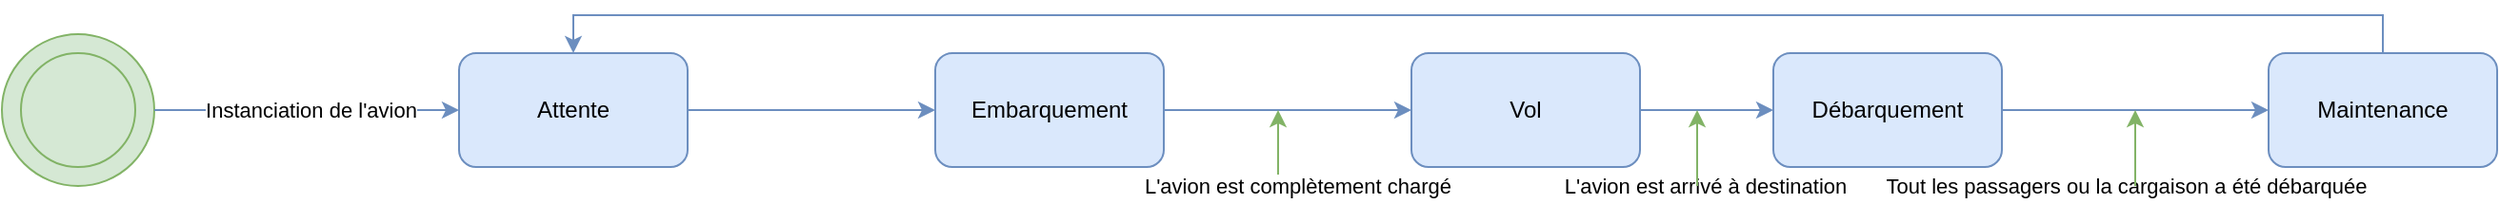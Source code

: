 <mxfile version="26.3.0">
  <diagram name="Page-1" id="kgnmkztadasvNqB1lCAR">
    <mxGraphModel dx="828" dy="503" grid="1" gridSize="10" guides="1" tooltips="1" connect="1" arrows="1" fold="1" page="1" pageScale="1" pageWidth="850" pageHeight="1100" math="0" shadow="0">
      <root>
        <mxCell id="0" />
        <mxCell id="1" parent="0" />
        <mxCell id="qm3uMAphaem3InAArTcg-3" value="" style="group" vertex="1" connectable="0" parent="1">
          <mxGeometry y="300" width="80" height="80" as="geometry" />
        </mxCell>
        <mxCell id="qm3uMAphaem3InAArTcg-1" value="" style="ellipse;whiteSpace=wrap;html=1;aspect=fixed;fillColor=#d5e8d4;strokeColor=#82b366;" vertex="1" parent="qm3uMAphaem3InAArTcg-3">
          <mxGeometry width="80" height="80" as="geometry" />
        </mxCell>
        <mxCell id="qm3uMAphaem3InAArTcg-2" value="" style="ellipse;whiteSpace=wrap;html=1;aspect=fixed;fillColor=#d5e8d4;strokeColor=#82b366;" vertex="1" parent="qm3uMAphaem3InAArTcg-3">
          <mxGeometry x="10" y="10" width="60" height="60" as="geometry" />
        </mxCell>
        <mxCell id="qm3uMAphaem3InAArTcg-10" style="edgeStyle=orthogonalEdgeStyle;rounded=0;orthogonalLoop=1;jettySize=auto;html=1;exitX=1;exitY=0.5;exitDx=0;exitDy=0;fillColor=#dae8fc;strokeColor=#6c8ebf;" edge="1" parent="1" source="qm3uMAphaem3InAArTcg-4" target="qm3uMAphaem3InAArTcg-5">
          <mxGeometry relative="1" as="geometry" />
        </mxCell>
        <mxCell id="qm3uMAphaem3InAArTcg-4" value="Attente" style="rounded=1;whiteSpace=wrap;html=1;fillColor=#dae8fc;strokeColor=#6c8ebf;" vertex="1" parent="1">
          <mxGeometry x="240" y="310" width="120" height="60" as="geometry" />
        </mxCell>
        <mxCell id="qm3uMAphaem3InAArTcg-11" style="edgeStyle=orthogonalEdgeStyle;rounded=0;orthogonalLoop=1;jettySize=auto;html=1;exitX=1;exitY=0.5;exitDx=0;exitDy=0;fillColor=#dae8fc;strokeColor=#6c8ebf;" edge="1" parent="1" source="qm3uMAphaem3InAArTcg-5" target="qm3uMAphaem3InAArTcg-6">
          <mxGeometry relative="1" as="geometry" />
        </mxCell>
        <mxCell id="qm3uMAphaem3InAArTcg-5" value="Embarquement" style="rounded=1;whiteSpace=wrap;html=1;fillColor=#dae8fc;strokeColor=#6c8ebf;" vertex="1" parent="1">
          <mxGeometry x="490" y="310" width="120" height="60" as="geometry" />
        </mxCell>
        <mxCell id="qm3uMAphaem3InAArTcg-12" style="edgeStyle=orthogonalEdgeStyle;rounded=0;orthogonalLoop=1;jettySize=auto;html=1;exitX=1;exitY=0.5;exitDx=0;exitDy=0;entryX=0;entryY=0.5;entryDx=0;entryDy=0;fillColor=#dae8fc;strokeColor=#6c8ebf;" edge="1" parent="1" source="qm3uMAphaem3InAArTcg-6" target="qm3uMAphaem3InAArTcg-7">
          <mxGeometry relative="1" as="geometry" />
        </mxCell>
        <mxCell id="qm3uMAphaem3InAArTcg-17" value="L&#39;avion est arrivé à destination" style="edgeLabel;html=1;align=center;verticalAlign=middle;resizable=0;points=[];" vertex="1" connectable="0" parent="qm3uMAphaem3InAArTcg-12">
          <mxGeometry x="-0.044" y="-3" relative="1" as="geometry">
            <mxPoint y="37" as="offset" />
          </mxGeometry>
        </mxCell>
        <mxCell id="qm3uMAphaem3InAArTcg-6" value="Vol" style="rounded=1;whiteSpace=wrap;html=1;fillColor=#dae8fc;strokeColor=#6c8ebf;" vertex="1" parent="1">
          <mxGeometry x="740" y="310" width="120" height="60" as="geometry" />
        </mxCell>
        <mxCell id="qm3uMAphaem3InAArTcg-13" style="edgeStyle=orthogonalEdgeStyle;rounded=0;orthogonalLoop=1;jettySize=auto;html=1;exitX=1;exitY=0.5;exitDx=0;exitDy=0;entryX=0;entryY=0.5;entryDx=0;entryDy=0;fillColor=#dae8fc;strokeColor=#6c8ebf;" edge="1" parent="1" source="qm3uMAphaem3InAArTcg-7" target="qm3uMAphaem3InAArTcg-8">
          <mxGeometry relative="1" as="geometry" />
        </mxCell>
        <mxCell id="qm3uMAphaem3InAArTcg-16" value="Tout les passagers ou la cargaison a été débarquée" style="edgeLabel;html=1;align=center;verticalAlign=middle;resizable=0;points=[];" vertex="1" connectable="0" parent="qm3uMAphaem3InAArTcg-13">
          <mxGeometry x="-0.082" y="1" relative="1" as="geometry">
            <mxPoint y="41" as="offset" />
          </mxGeometry>
        </mxCell>
        <mxCell id="qm3uMAphaem3InAArTcg-7" value="Débarquement" style="rounded=1;whiteSpace=wrap;html=1;fillColor=#dae8fc;strokeColor=#6c8ebf;" vertex="1" parent="1">
          <mxGeometry x="930" y="310" width="120" height="60" as="geometry" />
        </mxCell>
        <mxCell id="qm3uMAphaem3InAArTcg-14" style="edgeStyle=orthogonalEdgeStyle;rounded=0;orthogonalLoop=1;jettySize=auto;html=1;exitX=0.5;exitY=0;exitDx=0;exitDy=0;entryX=0.5;entryY=0;entryDx=0;entryDy=0;fillColor=#dae8fc;strokeColor=#6c8ebf;" edge="1" parent="1" source="qm3uMAphaem3InAArTcg-8" target="qm3uMAphaem3InAArTcg-4">
          <mxGeometry relative="1" as="geometry" />
        </mxCell>
        <mxCell id="qm3uMAphaem3InAArTcg-8" value="Maintenance" style="rounded=1;whiteSpace=wrap;html=1;fillColor=#dae8fc;strokeColor=#6c8ebf;" vertex="1" parent="1">
          <mxGeometry x="1190" y="310" width="120" height="60" as="geometry" />
        </mxCell>
        <mxCell id="qm3uMAphaem3InAArTcg-9" style="edgeStyle=orthogonalEdgeStyle;rounded=0;orthogonalLoop=1;jettySize=auto;html=1;exitX=1;exitY=0.5;exitDx=0;exitDy=0;fillColor=#dae8fc;strokeColor=#6c8ebf;" edge="1" parent="1" source="qm3uMAphaem3InAArTcg-1" target="qm3uMAphaem3InAArTcg-4">
          <mxGeometry relative="1" as="geometry" />
        </mxCell>
        <mxCell id="qm3uMAphaem3InAArTcg-15" value="Instanciation de l&#39;avion" style="edgeLabel;html=1;align=center;verticalAlign=middle;resizable=0;points=[];" vertex="1" connectable="0" parent="qm3uMAphaem3InAArTcg-9">
          <mxGeometry x="0.017" relative="1" as="geometry">
            <mxPoint as="offset" />
          </mxGeometry>
        </mxCell>
        <mxCell id="qm3uMAphaem3InAArTcg-18" value="" style="endArrow=classic;html=1;rounded=0;fillColor=#d5e8d4;strokeColor=#82b366;" edge="1" parent="1">
          <mxGeometry width="50" height="50" relative="1" as="geometry">
            <mxPoint x="1120" y="380" as="sourcePoint" />
            <mxPoint x="1120" y="340" as="targetPoint" />
          </mxGeometry>
        </mxCell>
        <mxCell id="qm3uMAphaem3InAArTcg-19" value="" style="endArrow=classic;html=1;rounded=0;fillColor=#d5e8d4;strokeColor=#82b366;" edge="1" parent="1">
          <mxGeometry width="50" height="50" relative="1" as="geometry">
            <mxPoint x="890" y="380" as="sourcePoint" />
            <mxPoint x="890" y="340" as="targetPoint" />
          </mxGeometry>
        </mxCell>
        <mxCell id="qm3uMAphaem3InAArTcg-20" value="" style="endArrow=classic;html=1;rounded=0;fillColor=#d5e8d4;strokeColor=#82b366;" edge="1" parent="1">
          <mxGeometry width="50" height="50" relative="1" as="geometry">
            <mxPoint x="670" y="380" as="sourcePoint" />
            <mxPoint x="670" y="340" as="targetPoint" />
          </mxGeometry>
        </mxCell>
        <mxCell id="qm3uMAphaem3InAArTcg-21" value="L&#39;avion est complètement chargé" style="edgeLabel;html=1;align=center;verticalAlign=middle;resizable=0;points=[];" vertex="1" connectable="0" parent="1">
          <mxGeometry x="680.003" y="380" as="geometry" />
        </mxCell>
      </root>
    </mxGraphModel>
  </diagram>
</mxfile>

